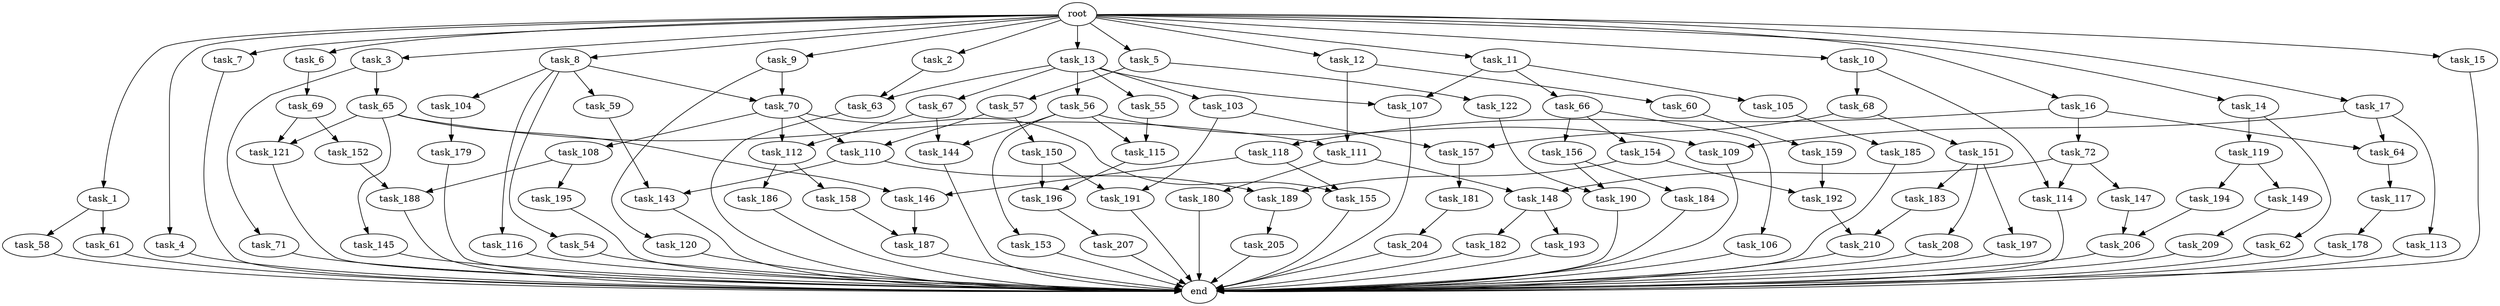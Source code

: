 digraph G {
  root [size="0.000000"];
  task_1 [size="1.024000"];
  task_2 [size="1.024000"];
  task_3 [size="1.024000"];
  task_4 [size="1.024000"];
  task_5 [size="1.024000"];
  task_6 [size="1.024000"];
  task_7 [size="1.024000"];
  task_8 [size="1.024000"];
  task_9 [size="1.024000"];
  task_10 [size="1.024000"];
  task_11 [size="1.024000"];
  task_12 [size="1.024000"];
  task_13 [size="1.024000"];
  task_14 [size="1.024000"];
  task_15 [size="1.024000"];
  task_16 [size="1.024000"];
  task_17 [size="1.024000"];
  task_54 [size="695784701.952000"];
  task_55 [size="309237645.312000"];
  task_56 [size="309237645.312000"];
  task_57 [size="34359738.368000"];
  task_58 [size="77309411.328000"];
  task_59 [size="695784701.952000"];
  task_60 [size="77309411.328000"];
  task_61 [size="77309411.328000"];
  task_62 [size="214748364.800000"];
  task_63 [size="1005022347.264000"];
  task_64 [size="1168231104.512000"];
  task_65 [size="549755813.888000"];
  task_66 [size="309237645.312000"];
  task_67 [size="309237645.312000"];
  task_68 [size="77309411.328000"];
  task_69 [size="420906795.008000"];
  task_70 [size="773094113.280000"];
  task_71 [size="549755813.888000"];
  task_72 [size="309237645.312000"];
  task_103 [size="309237645.312000"];
  task_104 [size="695784701.952000"];
  task_105 [size="309237645.312000"];
  task_106 [size="549755813.888000"];
  task_107 [size="618475290.624000"];
  task_108 [size="695784701.952000"];
  task_109 [size="1717986918.400000"];
  task_110 [size="1005022347.264000"];
  task_111 [size="386547056.640000"];
  task_112 [size="1391569403.904000"];
  task_113 [size="858993459.200000"];
  task_114 [size="154618822.656000"];
  task_115 [size="936302870.528000"];
  task_116 [size="695784701.952000"];
  task_117 [size="420906795.008000"];
  task_118 [size="309237645.312000"];
  task_119 [size="214748364.800000"];
  task_120 [size="77309411.328000"];
  task_121 [size="618475290.624000"];
  task_122 [size="34359738.368000"];
  task_143 [size="343597383.680000"];
  task_144 [size="1554778161.152000"];
  task_145 [size="309237645.312000"];
  task_146 [size="618475290.624000"];
  task_147 [size="77309411.328000"];
  task_148 [size="627065225.216000"];
  task_149 [size="77309411.328000"];
  task_150 [size="309237645.312000"];
  task_151 [size="34359738.368000"];
  task_152 [size="309237645.312000"];
  task_153 [size="858993459.200000"];
  task_154 [size="549755813.888000"];
  task_155 [size="1005022347.264000"];
  task_156 [size="549755813.888000"];
  task_157 [size="584115552.256000"];
  task_158 [size="695784701.952000"];
  task_159 [size="77309411.328000"];
  task_178 [size="77309411.328000"];
  task_179 [size="137438953.472000"];
  task_180 [size="549755813.888000"];
  task_181 [size="34359738.368000"];
  task_182 [size="549755813.888000"];
  task_183 [size="77309411.328000"];
  task_184 [size="34359738.368000"];
  task_185 [size="549755813.888000"];
  task_186 [size="695784701.952000"];
  task_187 [size="1168231104.512000"];
  task_188 [size="1168231104.512000"];
  task_189 [size="446676598.784000"];
  task_190 [size="249108103.168000"];
  task_191 [size="858993459.200000"];
  task_192 [size="996432412.672000"];
  task_193 [size="549755813.888000"];
  task_194 [size="77309411.328000"];
  task_195 [size="858993459.200000"];
  task_196 [size="858993459.200000"];
  task_197 [size="77309411.328000"];
  task_204 [size="420906795.008000"];
  task_205 [size="695784701.952000"];
  task_206 [size="730144440.320000"];
  task_207 [size="309237645.312000"];
  task_208 [size="77309411.328000"];
  task_209 [size="214748364.800000"];
  task_210 [size="584115552.256000"];
  end [size="0.000000"];

  root -> task_1 [size="1.000000"];
  root -> task_2 [size="1.000000"];
  root -> task_3 [size="1.000000"];
  root -> task_4 [size="1.000000"];
  root -> task_5 [size="1.000000"];
  root -> task_6 [size="1.000000"];
  root -> task_7 [size="1.000000"];
  root -> task_8 [size="1.000000"];
  root -> task_9 [size="1.000000"];
  root -> task_10 [size="1.000000"];
  root -> task_11 [size="1.000000"];
  root -> task_12 [size="1.000000"];
  root -> task_13 [size="1.000000"];
  root -> task_14 [size="1.000000"];
  root -> task_15 [size="1.000000"];
  root -> task_16 [size="1.000000"];
  root -> task_17 [size="1.000000"];
  task_1 -> task_58 [size="75497472.000000"];
  task_1 -> task_61 [size="75497472.000000"];
  task_2 -> task_63 [size="679477248.000000"];
  task_3 -> task_65 [size="536870912.000000"];
  task_3 -> task_71 [size="536870912.000000"];
  task_4 -> end [size="1.000000"];
  task_5 -> task_57 [size="33554432.000000"];
  task_5 -> task_122 [size="33554432.000000"];
  task_6 -> task_69 [size="411041792.000000"];
  task_7 -> end [size="1.000000"];
  task_8 -> task_54 [size="679477248.000000"];
  task_8 -> task_59 [size="679477248.000000"];
  task_8 -> task_70 [size="679477248.000000"];
  task_8 -> task_104 [size="679477248.000000"];
  task_8 -> task_116 [size="679477248.000000"];
  task_9 -> task_70 [size="75497472.000000"];
  task_9 -> task_120 [size="75497472.000000"];
  task_10 -> task_68 [size="75497472.000000"];
  task_10 -> task_114 [size="75497472.000000"];
  task_11 -> task_66 [size="301989888.000000"];
  task_11 -> task_105 [size="301989888.000000"];
  task_11 -> task_107 [size="301989888.000000"];
  task_12 -> task_60 [size="75497472.000000"];
  task_12 -> task_111 [size="75497472.000000"];
  task_13 -> task_55 [size="301989888.000000"];
  task_13 -> task_56 [size="301989888.000000"];
  task_13 -> task_63 [size="301989888.000000"];
  task_13 -> task_67 [size="301989888.000000"];
  task_13 -> task_103 [size="301989888.000000"];
  task_13 -> task_107 [size="301989888.000000"];
  task_14 -> task_62 [size="209715200.000000"];
  task_14 -> task_119 [size="209715200.000000"];
  task_15 -> end [size="1.000000"];
  task_16 -> task_64 [size="301989888.000000"];
  task_16 -> task_72 [size="301989888.000000"];
  task_16 -> task_118 [size="301989888.000000"];
  task_17 -> task_64 [size="838860800.000000"];
  task_17 -> task_109 [size="838860800.000000"];
  task_17 -> task_113 [size="838860800.000000"];
  task_54 -> end [size="1.000000"];
  task_55 -> task_115 [size="75497472.000000"];
  task_56 -> task_109 [size="838860800.000000"];
  task_56 -> task_115 [size="838860800.000000"];
  task_56 -> task_144 [size="838860800.000000"];
  task_56 -> task_153 [size="838860800.000000"];
  task_57 -> task_110 [size="301989888.000000"];
  task_57 -> task_150 [size="301989888.000000"];
  task_58 -> end [size="1.000000"];
  task_59 -> task_143 [size="33554432.000000"];
  task_60 -> task_159 [size="75497472.000000"];
  task_61 -> end [size="1.000000"];
  task_62 -> end [size="1.000000"];
  task_63 -> end [size="1.000000"];
  task_64 -> task_117 [size="411041792.000000"];
  task_65 -> task_111 [size="301989888.000000"];
  task_65 -> task_121 [size="301989888.000000"];
  task_65 -> task_145 [size="301989888.000000"];
  task_65 -> task_146 [size="301989888.000000"];
  task_66 -> task_106 [size="536870912.000000"];
  task_66 -> task_154 [size="536870912.000000"];
  task_66 -> task_156 [size="536870912.000000"];
  task_67 -> task_112 [size="679477248.000000"];
  task_67 -> task_144 [size="679477248.000000"];
  task_68 -> task_151 [size="33554432.000000"];
  task_68 -> task_157 [size="33554432.000000"];
  task_69 -> task_121 [size="301989888.000000"];
  task_69 -> task_152 [size="301989888.000000"];
  task_70 -> task_108 [size="679477248.000000"];
  task_70 -> task_110 [size="679477248.000000"];
  task_70 -> task_112 [size="679477248.000000"];
  task_70 -> task_155 [size="679477248.000000"];
  task_71 -> end [size="1.000000"];
  task_72 -> task_114 [size="75497472.000000"];
  task_72 -> task_147 [size="75497472.000000"];
  task_72 -> task_148 [size="75497472.000000"];
  task_103 -> task_157 [size="536870912.000000"];
  task_103 -> task_191 [size="536870912.000000"];
  task_104 -> task_179 [size="134217728.000000"];
  task_105 -> task_185 [size="536870912.000000"];
  task_106 -> end [size="1.000000"];
  task_107 -> end [size="1.000000"];
  task_108 -> task_188 [size="838860800.000000"];
  task_108 -> task_195 [size="838860800.000000"];
  task_109 -> end [size="1.000000"];
  task_110 -> task_143 [size="301989888.000000"];
  task_110 -> task_189 [size="301989888.000000"];
  task_111 -> task_148 [size="536870912.000000"];
  task_111 -> task_180 [size="536870912.000000"];
  task_112 -> task_158 [size="679477248.000000"];
  task_112 -> task_186 [size="679477248.000000"];
  task_113 -> end [size="1.000000"];
  task_114 -> end [size="1.000000"];
  task_115 -> task_196 [size="536870912.000000"];
  task_116 -> end [size="1.000000"];
  task_117 -> task_178 [size="75497472.000000"];
  task_118 -> task_146 [size="301989888.000000"];
  task_118 -> task_155 [size="301989888.000000"];
  task_119 -> task_149 [size="75497472.000000"];
  task_119 -> task_194 [size="75497472.000000"];
  task_120 -> end [size="1.000000"];
  task_121 -> end [size="1.000000"];
  task_122 -> task_190 [size="209715200.000000"];
  task_143 -> end [size="1.000000"];
  task_144 -> end [size="1.000000"];
  task_145 -> end [size="1.000000"];
  task_146 -> task_187 [size="301989888.000000"];
  task_147 -> task_206 [size="301989888.000000"];
  task_148 -> task_182 [size="536870912.000000"];
  task_148 -> task_193 [size="536870912.000000"];
  task_149 -> task_209 [size="209715200.000000"];
  task_150 -> task_191 [size="301989888.000000"];
  task_150 -> task_196 [size="301989888.000000"];
  task_151 -> task_183 [size="75497472.000000"];
  task_151 -> task_197 [size="75497472.000000"];
  task_151 -> task_208 [size="75497472.000000"];
  task_152 -> task_188 [size="301989888.000000"];
  task_153 -> end [size="1.000000"];
  task_154 -> task_189 [size="134217728.000000"];
  task_154 -> task_192 [size="134217728.000000"];
  task_155 -> end [size="1.000000"];
  task_156 -> task_184 [size="33554432.000000"];
  task_156 -> task_190 [size="33554432.000000"];
  task_157 -> task_181 [size="33554432.000000"];
  task_158 -> task_187 [size="838860800.000000"];
  task_159 -> task_192 [size="838860800.000000"];
  task_178 -> end [size="1.000000"];
  task_179 -> end [size="1.000000"];
  task_180 -> end [size="1.000000"];
  task_181 -> task_204 [size="411041792.000000"];
  task_182 -> end [size="1.000000"];
  task_183 -> task_210 [size="33554432.000000"];
  task_184 -> end [size="1.000000"];
  task_185 -> end [size="1.000000"];
  task_186 -> end [size="1.000000"];
  task_187 -> end [size="1.000000"];
  task_188 -> end [size="1.000000"];
  task_189 -> task_205 [size="679477248.000000"];
  task_190 -> end [size="1.000000"];
  task_191 -> end [size="1.000000"];
  task_192 -> task_210 [size="536870912.000000"];
  task_193 -> end [size="1.000000"];
  task_194 -> task_206 [size="411041792.000000"];
  task_195 -> end [size="1.000000"];
  task_196 -> task_207 [size="301989888.000000"];
  task_197 -> end [size="1.000000"];
  task_204 -> end [size="1.000000"];
  task_205 -> end [size="1.000000"];
  task_206 -> end [size="1.000000"];
  task_207 -> end [size="1.000000"];
  task_208 -> end [size="1.000000"];
  task_209 -> end [size="1.000000"];
  task_210 -> end [size="1.000000"];
}
